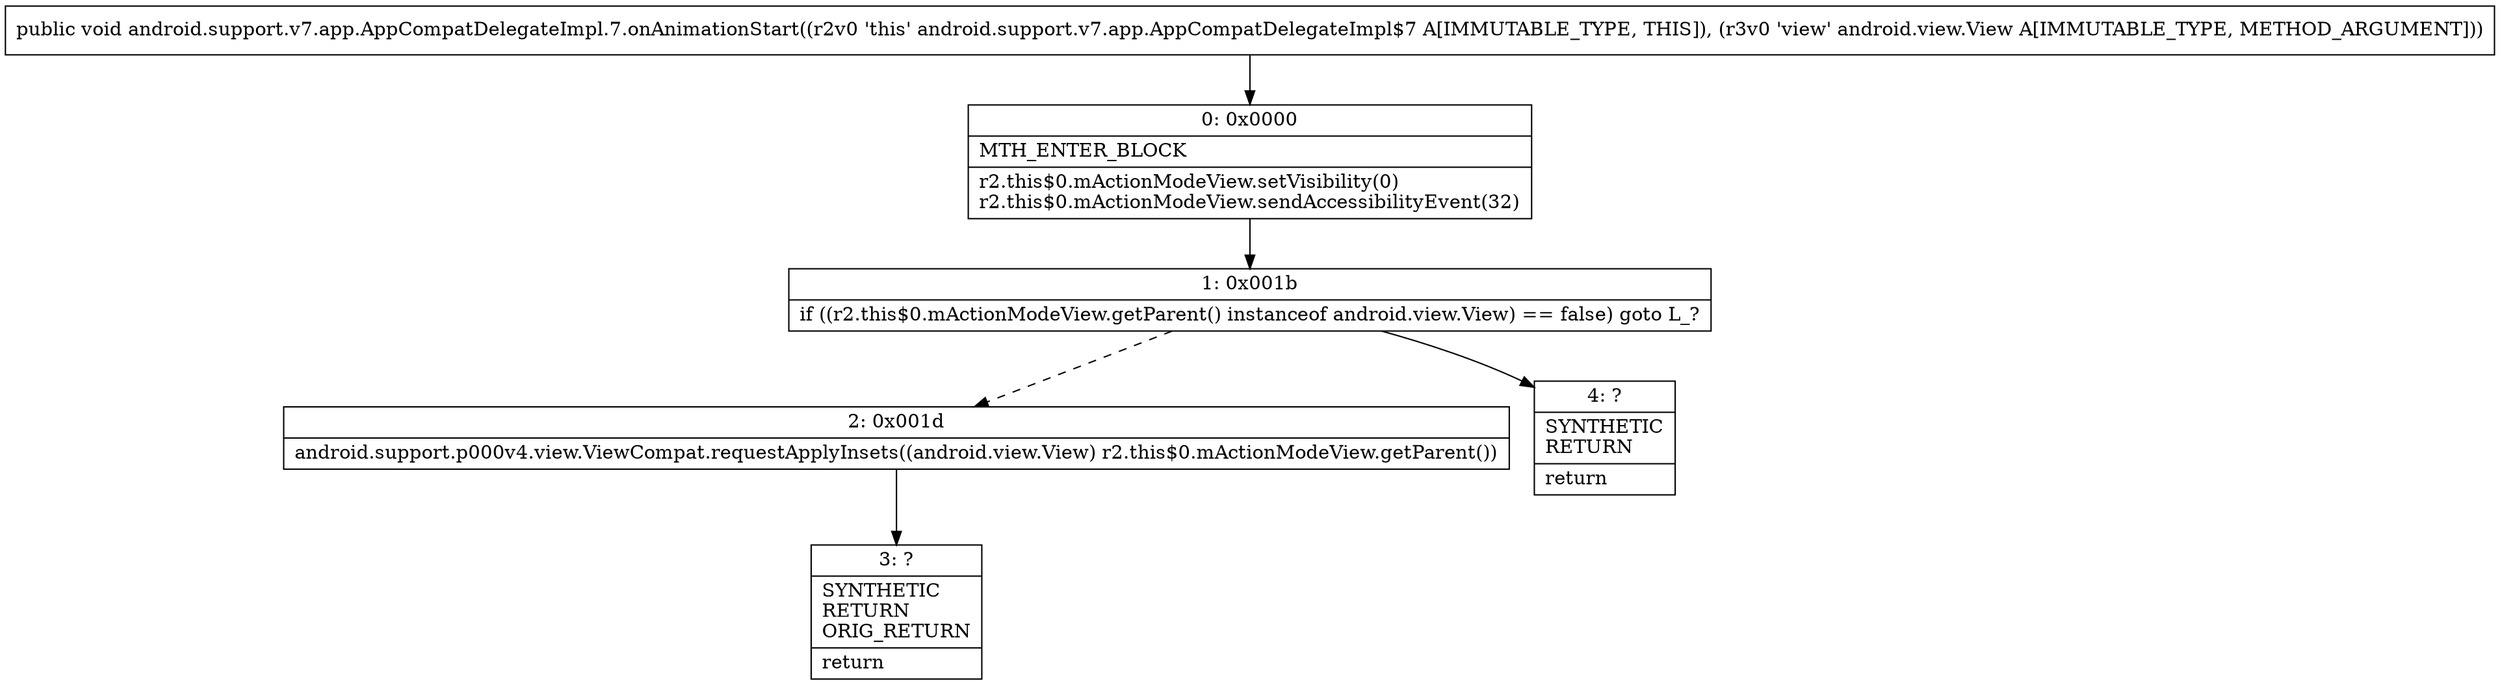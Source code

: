 digraph "CFG forandroid.support.v7.app.AppCompatDelegateImpl.7.onAnimationStart(Landroid\/view\/View;)V" {
Node_0 [shape=record,label="{0\:\ 0x0000|MTH_ENTER_BLOCK\l|r2.this$0.mActionModeView.setVisibility(0)\lr2.this$0.mActionModeView.sendAccessibilityEvent(32)\l}"];
Node_1 [shape=record,label="{1\:\ 0x001b|if ((r2.this$0.mActionModeView.getParent() instanceof android.view.View) == false) goto L_?\l}"];
Node_2 [shape=record,label="{2\:\ 0x001d|android.support.p000v4.view.ViewCompat.requestApplyInsets((android.view.View) r2.this$0.mActionModeView.getParent())\l}"];
Node_3 [shape=record,label="{3\:\ ?|SYNTHETIC\lRETURN\lORIG_RETURN\l|return\l}"];
Node_4 [shape=record,label="{4\:\ ?|SYNTHETIC\lRETURN\l|return\l}"];
MethodNode[shape=record,label="{public void android.support.v7.app.AppCompatDelegateImpl.7.onAnimationStart((r2v0 'this' android.support.v7.app.AppCompatDelegateImpl$7 A[IMMUTABLE_TYPE, THIS]), (r3v0 'view' android.view.View A[IMMUTABLE_TYPE, METHOD_ARGUMENT])) }"];
MethodNode -> Node_0;
Node_0 -> Node_1;
Node_1 -> Node_2[style=dashed];
Node_1 -> Node_4;
Node_2 -> Node_3;
}

